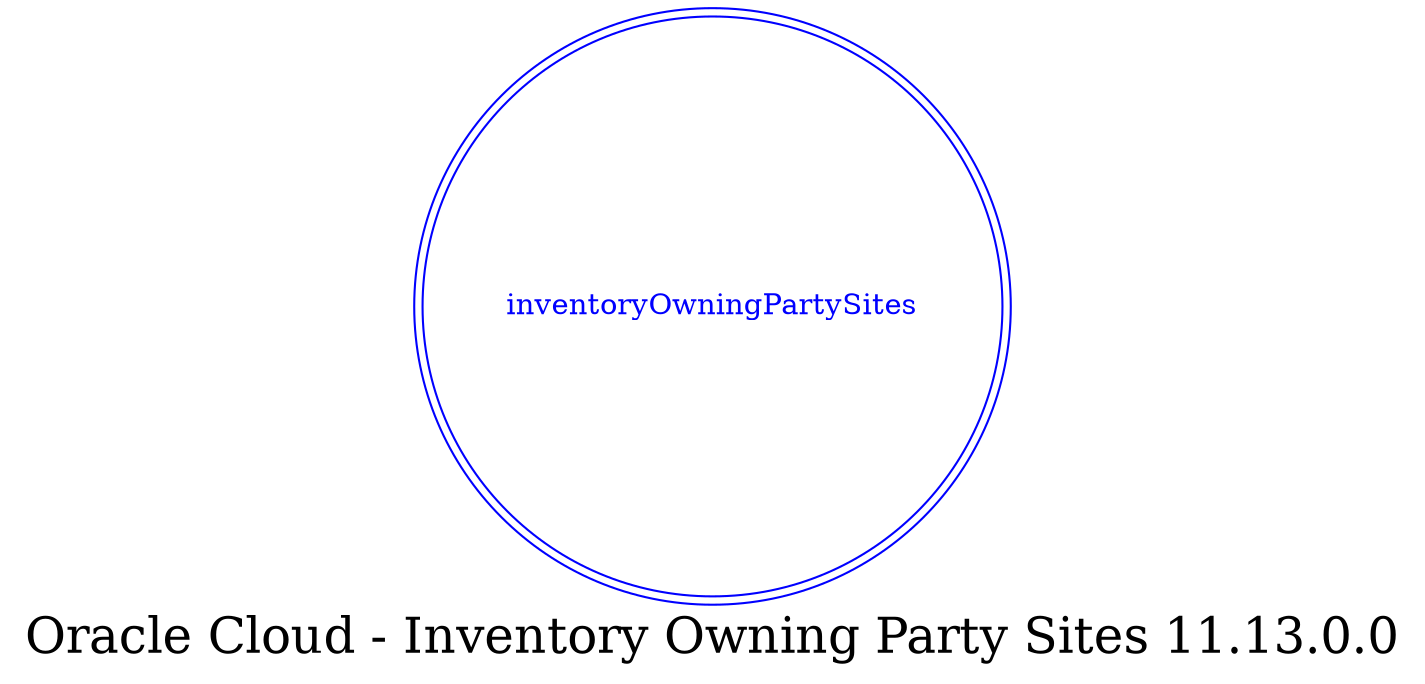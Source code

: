 digraph LexiconGraph {
graph[label="Oracle Cloud - Inventory Owning Party Sites 11.13.0.0", fontsize=24]
splines=true
"inventoryOwningPartySites" [color=blue, fontcolor=blue, shape=doublecircle]
}
